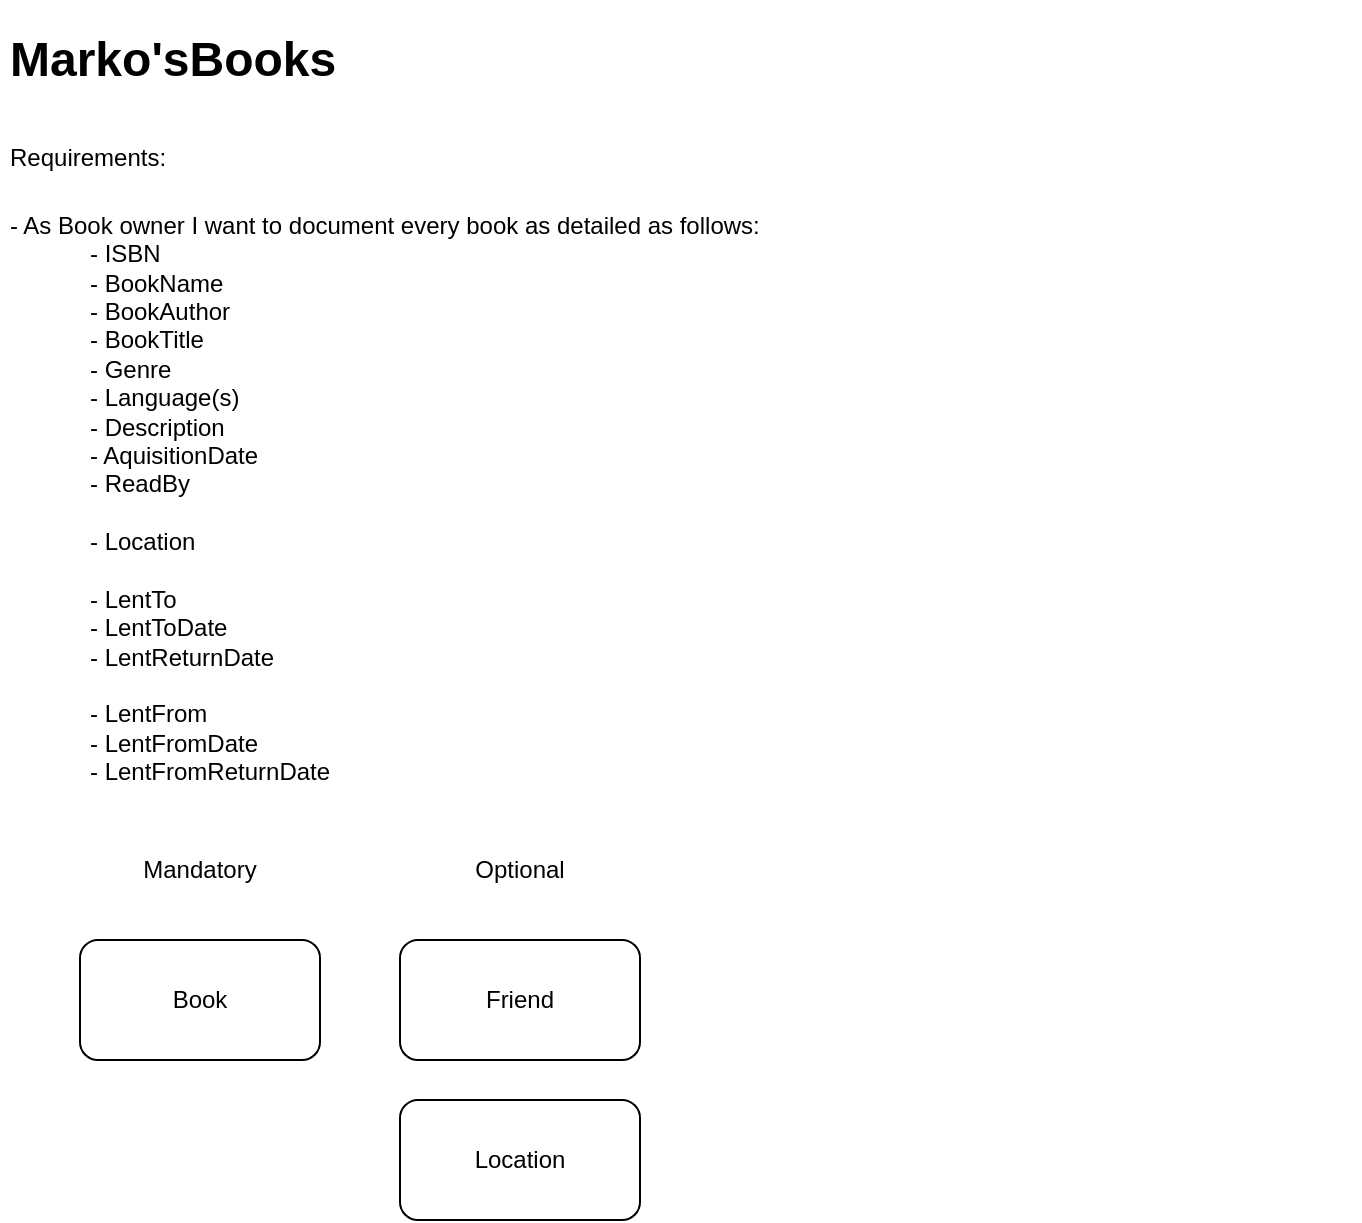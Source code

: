 <mxfile>
    <diagram id="ty-j11SNUyzXiX_ZrGOT" name="Seite-1">
        <mxGraphModel dx="990" dy="613" grid="1" gridSize="10" guides="1" tooltips="1" connect="1" arrows="1" fold="1" page="1" pageScale="1" pageWidth="827" pageHeight="1169" math="0" shadow="0">
            <root>
                <mxCell id="0"/>
                <mxCell id="1" parent="0"/>
                <mxCell id="2" value="&lt;h1&gt;&lt;span&gt;Marko'sBooks&lt;/span&gt;&lt;/h1&gt;&lt;h1&gt;&lt;span style=&quot;font-size: 12px ; font-weight: normal&quot;&gt;Requirements:&lt;/span&gt;&lt;br&gt;&lt;/h1&gt;&lt;div&gt;&lt;span style=&quot;font-size: 12px ; font-weight: normal&quot;&gt;- As Book owner I want to document every book as detailed as follows:&lt;/span&gt;&lt;/div&gt;&lt;blockquote style=&quot;margin: 0 0 0 40px ; border: none ; padding: 0px&quot;&gt;&lt;div&gt;&lt;span style=&quot;font-size: 12px ; font-weight: normal&quot;&gt;- ISBN&lt;/span&gt;&lt;/div&gt;&lt;div&gt;&lt;span style=&quot;font-size: 12px ; font-weight: normal&quot;&gt;- BookName&lt;/span&gt;&lt;/div&gt;&lt;div&gt;&lt;span style=&quot;font-size: 12px ; font-weight: normal&quot;&gt;- BookAuthor&lt;/span&gt;&lt;/div&gt;&lt;div&gt;&lt;span style=&quot;font-size: 12px ; font-weight: normal&quot;&gt;- BookTitle&lt;/span&gt;&lt;/div&gt;&lt;div&gt;&lt;span style=&quot;font-size: 12px ; font-weight: normal&quot;&gt;- Genre&lt;/span&gt;&lt;/div&gt;&lt;div&gt;&lt;span style=&quot;font-size: 12px ; font-weight: normal&quot;&gt;- Language(s)&lt;/span&gt;&lt;/div&gt;&lt;div&gt;&lt;span style=&quot;font-size: 12px ; font-weight: normal&quot;&gt;- Description&lt;/span&gt;&lt;/div&gt;&lt;div&gt;&lt;span style=&quot;font-size: 12px ; font-weight: normal&quot;&gt;- AquisitionDate&lt;/span&gt;&lt;/div&gt;&lt;div&gt;&lt;span&gt;- ReadBy&lt;/span&gt;&lt;/div&gt;&lt;div&gt;&lt;span&gt;&lt;br&gt;&lt;/span&gt;&lt;/div&gt;&lt;div&gt;- Location&lt;/div&gt;&lt;div&gt;&lt;br&gt;&lt;/div&gt;&lt;div&gt;&lt;span style=&quot;font-size: 12px ; font-weight: normal&quot;&gt;- LentTo&lt;/span&gt;&lt;/div&gt;&lt;div&gt;&lt;span style=&quot;font-size: 12px ; font-weight: normal&quot;&gt;- LentToDate&lt;/span&gt;&lt;/div&gt;&lt;div&gt;&lt;span style=&quot;font-size: 12px ; font-weight: normal&quot;&gt;- LentReturnDate&lt;/span&gt;&lt;/div&gt;&lt;div&gt;&lt;span style=&quot;font-size: 12px ; font-weight: normal&quot;&gt;&lt;br&gt;&lt;/span&gt;&lt;/div&gt;&lt;div&gt;&lt;span style=&quot;font-size: 12px ; font-weight: normal&quot;&gt;- LentFrom&lt;/span&gt;&lt;/div&gt;&lt;div&gt;&lt;span style=&quot;font-size: 12px ; font-weight: normal&quot;&gt;- LentFromDate&lt;/span&gt;&lt;/div&gt;&lt;div&gt;&lt;span style=&quot;font-size: 12px ; font-weight: normal&quot;&gt;- LentFromReturnDate&lt;span style=&quot;white-space: pre&quot;&gt;&#9;&lt;/span&gt;&lt;/span&gt;&lt;/div&gt;&lt;/blockquote&gt;" style="text;html=1;strokeColor=none;fillColor=none;spacing=5;spacingTop=-20;whiteSpace=wrap;overflow=hidden;rounded=0;" vertex="1" parent="1">
                    <mxGeometry x="80" y="80" width="680" height="390" as="geometry"/>
                </mxCell>
                <mxCell id="4" value="Book" style="rounded=1;whiteSpace=wrap;html=1;" vertex="1" parent="1">
                    <mxGeometry x="120" y="540" width="120" height="60" as="geometry"/>
                </mxCell>
                <mxCell id="5" value="Location" style="rounded=1;whiteSpace=wrap;html=1;" vertex="1" parent="1">
                    <mxGeometry x="280" y="620" width="120" height="60" as="geometry"/>
                </mxCell>
                <mxCell id="6" value="Friend" style="rounded=1;whiteSpace=wrap;html=1;" vertex="1" parent="1">
                    <mxGeometry x="280" y="540" width="120" height="60" as="geometry"/>
                </mxCell>
                <mxCell id="8" value="Mandatory" style="text;html=1;strokeColor=none;fillColor=none;align=center;verticalAlign=middle;whiteSpace=wrap;rounded=0;" vertex="1" parent="1">
                    <mxGeometry x="150" y="490" width="60" height="30" as="geometry"/>
                </mxCell>
                <mxCell id="9" value="Optional" style="text;html=1;strokeColor=none;fillColor=none;align=center;verticalAlign=middle;whiteSpace=wrap;rounded=0;" vertex="1" parent="1">
                    <mxGeometry x="310" y="490" width="60" height="30" as="geometry"/>
                </mxCell>
            </root>
        </mxGraphModel>
    </diagram>
    <diagram id="oNvDsNfrbtNVluwsDLh0" name="Seite-2">
        <mxGraphModel dx="990" dy="613" grid="1" gridSize="10" guides="1" tooltips="1" connect="1" arrows="1" fold="1" page="1" pageScale="1" pageWidth="827" pageHeight="1169" math="0" shadow="0">
            <root>
                <mxCell id="iHFkmIcoVa74H1bjZnRg-0"/>
                <mxCell id="iHFkmIcoVa74H1bjZnRg-1" parent="iHFkmIcoVa74H1bjZnRg-0"/>
                <mxCell id="1FX5QB80y64IhLEsS3gf-0" style="edgeStyle=none;html=1;entryX=1;entryY=0.5;entryDx=0;entryDy=0;" edge="1" parent="iHFkmIcoVa74H1bjZnRg-1" source="9v7TePNITTxTFpgdxDVr-0" target="blN-bUHN55MVng5lJSkp-1">
                    <mxGeometry relative="1" as="geometry"/>
                </mxCell>
                <mxCell id="1FX5QB80y64IhLEsS3gf-1" style="edgeStyle=none;html=1;entryX=1;entryY=1;entryDx=0;entryDy=0;" edge="1" parent="iHFkmIcoVa74H1bjZnRg-1" source="9v7TePNITTxTFpgdxDVr-0" target="blN-bUHN55MVng5lJSkp-2">
                    <mxGeometry relative="1" as="geometry"/>
                </mxCell>
                <mxCell id="1FX5QB80y64IhLEsS3gf-2" style="edgeStyle=none;html=1;entryX=0.5;entryY=1;entryDx=0;entryDy=0;" edge="1" parent="iHFkmIcoVa74H1bjZnRg-1" source="9v7TePNITTxTFpgdxDVr-0" target="blN-bUHN55MVng5lJSkp-3">
                    <mxGeometry relative="1" as="geometry"/>
                </mxCell>
                <mxCell id="1FX5QB80y64IhLEsS3gf-3" style="edgeStyle=none;html=1;exitX=0.623;exitY=0.003;exitDx=0;exitDy=0;entryX=0;entryY=1;entryDx=0;entryDy=0;exitPerimeter=0;" edge="1" parent="iHFkmIcoVa74H1bjZnRg-1" source="9v7TePNITTxTFpgdxDVr-0" target="blN-bUHN55MVng5lJSkp-4">
                    <mxGeometry relative="1" as="geometry"/>
                </mxCell>
                <mxCell id="1FX5QB80y64IhLEsS3gf-4" style="edgeStyle=none;html=1;entryX=0;entryY=1;entryDx=0;entryDy=0;" edge="1" parent="iHFkmIcoVa74H1bjZnRg-1" source="9v7TePNITTxTFpgdxDVr-0" target="blN-bUHN55MVng5lJSkp-5">
                    <mxGeometry relative="1" as="geometry"/>
                </mxCell>
                <mxCell id="1FX5QB80y64IhLEsS3gf-5" style="edgeStyle=none;html=1;entryX=1;entryY=1;entryDx=0;entryDy=0;" edge="1" parent="iHFkmIcoVa74H1bjZnRg-1" source="9v7TePNITTxTFpgdxDVr-0" target="blN-bUHN55MVng5lJSkp-6">
                    <mxGeometry relative="1" as="geometry"/>
                </mxCell>
                <mxCell id="1FX5QB80y64IhLEsS3gf-6" style="edgeStyle=none;html=1;entryX=1;entryY=0.5;entryDx=0;entryDy=0;" edge="1" parent="iHFkmIcoVa74H1bjZnRg-1" source="9v7TePNITTxTFpgdxDVr-0" target="blN-bUHN55MVng5lJSkp-9">
                    <mxGeometry relative="1" as="geometry"/>
                </mxCell>
                <mxCell id="1FX5QB80y64IhLEsS3gf-7" style="edgeStyle=none;html=1;entryX=1;entryY=0;entryDx=0;entryDy=0;" edge="1" parent="iHFkmIcoVa74H1bjZnRg-1" source="9v7TePNITTxTFpgdxDVr-0" target="blN-bUHN55MVng5lJSkp-10">
                    <mxGeometry relative="1" as="geometry"/>
                </mxCell>
                <mxCell id="1FX5QB80y64IhLEsS3gf-8" style="edgeStyle=none;html=1;entryX=1;entryY=0;entryDx=0;entryDy=0;" edge="1" parent="iHFkmIcoVa74H1bjZnRg-1" source="9v7TePNITTxTFpgdxDVr-0" target="blN-bUHN55MVng5lJSkp-11">
                    <mxGeometry relative="1" as="geometry"/>
                </mxCell>
                <mxCell id="1FX5QB80y64IhLEsS3gf-9" style="edgeStyle=none;html=1;entryX=1;entryY=0;entryDx=0;entryDy=0;" edge="1" parent="iHFkmIcoVa74H1bjZnRg-1" source="9v7TePNITTxTFpgdxDVr-0" target="blN-bUHN55MVng5lJSkp-12">
                    <mxGeometry relative="1" as="geometry"/>
                </mxCell>
                <mxCell id="1FX5QB80y64IhLEsS3gf-10" style="edgeStyle=none;html=1;entryX=0;entryY=0;entryDx=0;entryDy=0;" edge="1" parent="iHFkmIcoVa74H1bjZnRg-1" source="9v7TePNITTxTFpgdxDVr-0" target="blN-bUHN55MVng5lJSkp-13">
                    <mxGeometry relative="1" as="geometry"/>
                </mxCell>
                <mxCell id="1FX5QB80y64IhLEsS3gf-11" style="edgeStyle=none;html=1;entryX=0;entryY=0;entryDx=0;entryDy=0;" edge="1" parent="iHFkmIcoVa74H1bjZnRg-1" source="9v7TePNITTxTFpgdxDVr-0" target="blN-bUHN55MVng5lJSkp-15">
                    <mxGeometry relative="1" as="geometry"/>
                </mxCell>
                <mxCell id="1FX5QB80y64IhLEsS3gf-12" style="edgeStyle=none;html=1;entryX=0;entryY=0;entryDx=0;entryDy=0;" edge="1" parent="iHFkmIcoVa74H1bjZnRg-1" source="9v7TePNITTxTFpgdxDVr-0" target="blN-bUHN55MVng5lJSkp-14">
                    <mxGeometry relative="1" as="geometry"/>
                </mxCell>
                <mxCell id="1FX5QB80y64IhLEsS3gf-13" style="edgeStyle=none;html=1;entryX=0.5;entryY=1;entryDx=0;entryDy=0;" edge="1" parent="iHFkmIcoVa74H1bjZnRg-1" source="9v7TePNITTxTFpgdxDVr-0" target="blN-bUHN55MVng5lJSkp-7">
                    <mxGeometry relative="1" as="geometry"/>
                </mxCell>
                <mxCell id="1FX5QB80y64IhLEsS3gf-14" style="edgeStyle=none;html=1;entryX=0;entryY=1;entryDx=0;entryDy=0;" edge="1" parent="iHFkmIcoVa74H1bjZnRg-1" source="9v7TePNITTxTFpgdxDVr-0" target="blN-bUHN55MVng5lJSkp-8">
                    <mxGeometry relative="1" as="geometry"/>
                </mxCell>
                <mxCell id="9v7TePNITTxTFpgdxDVr-0" value="Book" style="rounded=1;whiteSpace=wrap;html=1;fillColor=#76608a;fontColor=#ffffff;strokeColor=#432D57;" vertex="1" parent="iHFkmIcoVa74H1bjZnRg-1">
                    <mxGeometry x="360" y="290" width="120" height="60" as="geometry"/>
                </mxCell>
                <mxCell id="blN-bUHN55MVng5lJSkp-1" value="ISBN" style="ellipse;whiteSpace=wrap;html=1;fillColor=#60a917;fontColor=#ffffff;strokeColor=#2D7600;" vertex="1" parent="iHFkmIcoVa74H1bjZnRg-1">
                    <mxGeometry x="40" y="40" width="120" height="80" as="geometry"/>
                </mxCell>
                <mxCell id="blN-bUHN55MVng5lJSkp-2" value="BookTitle" style="ellipse;whiteSpace=wrap;html=1;fillColor=#60a917;fontColor=#ffffff;strokeColor=#2D7600;" vertex="1" parent="iHFkmIcoVa74H1bjZnRg-1">
                    <mxGeometry x="200" y="40" width="120" height="80" as="geometry"/>
                </mxCell>
                <mxCell id="blN-bUHN55MVng5lJSkp-3" value="BookAuthor" style="ellipse;whiteSpace=wrap;html=1;fillColor=#60a917;fontColor=#ffffff;strokeColor=#2D7600;" vertex="1" parent="iHFkmIcoVa74H1bjZnRg-1">
                    <mxGeometry x="360" y="40" width="120" height="80" as="geometry"/>
                </mxCell>
                <mxCell id="blN-bUHN55MVng5lJSkp-4" value="Genre" style="ellipse;whiteSpace=wrap;html=1;fillColor=#60a917;fontColor=#ffffff;strokeColor=#2D7600;" vertex="1" parent="iHFkmIcoVa74H1bjZnRg-1">
                    <mxGeometry x="520" y="40" width="120" height="80" as="geometry"/>
                </mxCell>
                <mxCell id="blN-bUHN55MVng5lJSkp-5" value="Language(s)" style="ellipse;whiteSpace=wrap;html=1;fillColor=#60a917;fontColor=#ffffff;strokeColor=#2D7600;" vertex="1" parent="iHFkmIcoVa74H1bjZnRg-1">
                    <mxGeometry x="680" y="40" width="120" height="80" as="geometry"/>
                </mxCell>
                <mxCell id="blN-bUHN55MVng5lJSkp-6" value="Description" style="ellipse;whiteSpace=wrap;html=1;fillColor=#60a917;fontColor=#ffffff;strokeColor=#2D7600;" vertex="1" parent="iHFkmIcoVa74H1bjZnRg-1">
                    <mxGeometry x="120" y="160" width="120" height="80" as="geometry"/>
                </mxCell>
                <mxCell id="blN-bUHN55MVng5lJSkp-7" value="AquisitionDate" style="ellipse;whiteSpace=wrap;html=1;fillColor=#1ba1e2;fontColor=#ffffff;strokeColor=#006EAF;" vertex="1" parent="iHFkmIcoVa74H1bjZnRg-1">
                    <mxGeometry x="440" y="160" width="120" height="80" as="geometry"/>
                </mxCell>
                <mxCell id="blN-bUHN55MVng5lJSkp-8" value="ReadBy" style="ellipse;whiteSpace=wrap;html=1;fillColor=#1ba1e2;fontColor=#ffffff;strokeColor=#006EAF;" vertex="1" parent="iHFkmIcoVa74H1bjZnRg-1">
                    <mxGeometry x="600" y="160" width="120" height="80" as="geometry"/>
                </mxCell>
                <mxCell id="blN-bUHN55MVng5lJSkp-9" value="Location" style="ellipse;whiteSpace=wrap;html=1;fillColor=#a0522d;fontColor=#ffffff;strokeColor=#6D1F00;" vertex="1" parent="iHFkmIcoVa74H1bjZnRg-1">
                    <mxGeometry x="40" y="280" width="120" height="80" as="geometry"/>
                </mxCell>
                <mxCell id="blN-bUHN55MVng5lJSkp-10" value="LendTo" style="ellipse;whiteSpace=wrap;html=1;fillColor=#e51400;fontColor=#ffffff;strokeColor=#B20000;" vertex="1" parent="iHFkmIcoVa74H1bjZnRg-1">
                    <mxGeometry x="120" y="400" width="120" height="80" as="geometry"/>
                </mxCell>
                <mxCell id="blN-bUHN55MVng5lJSkp-11" value="LendToDate" style="ellipse;whiteSpace=wrap;html=1;fillColor=#e51400;fontColor=#ffffff;strokeColor=#B20000;" vertex="1" parent="iHFkmIcoVa74H1bjZnRg-1">
                    <mxGeometry x="40" y="520" width="120" height="80" as="geometry"/>
                </mxCell>
                <mxCell id="blN-bUHN55MVng5lJSkp-12" value="LendReturnDate" style="ellipse;whiteSpace=wrap;html=1;fillColor=#e51400;fontColor=#ffffff;strokeColor=#B20000;" vertex="1" parent="iHFkmIcoVa74H1bjZnRg-1">
                    <mxGeometry x="200" y="520" width="120" height="80" as="geometry"/>
                </mxCell>
                <mxCell id="blN-bUHN55MVng5lJSkp-13" value="BorrowFrom" style="ellipse;whiteSpace=wrap;html=1;fillColor=#e3c800;fontColor=#000000;strokeColor=#B09500;" vertex="1" parent="iHFkmIcoVa74H1bjZnRg-1">
                    <mxGeometry x="600" y="400" width="120" height="80" as="geometry"/>
                </mxCell>
                <mxCell id="blN-bUHN55MVng5lJSkp-14" value="BorrowDate" style="ellipse;whiteSpace=wrap;html=1;fillColor=#e3c800;fontColor=#000000;strokeColor=#B09500;" vertex="1" parent="iHFkmIcoVa74H1bjZnRg-1">
                    <mxGeometry x="520" y="520" width="120" height="80" as="geometry"/>
                </mxCell>
                <mxCell id="blN-bUHN55MVng5lJSkp-15" value="BorrowReturnDate" style="ellipse;whiteSpace=wrap;html=1;fillColor=#e3c800;fontColor=#000000;strokeColor=#B09500;" vertex="1" parent="iHFkmIcoVa74H1bjZnRg-1">
                    <mxGeometry x="680" y="520" width="120" height="80" as="geometry"/>
                </mxCell>
            </root>
        </mxGraphModel>
    </diagram>
    <diagram id="5fDarjW8UeCLdKeFql9b" name="Seite-3">
        <mxGraphModel dx="990" dy="613" grid="1" gridSize="10" guides="1" tooltips="1" connect="1" arrows="1" fold="1" page="1" pageScale="1" pageWidth="827" pageHeight="1169" math="0" shadow="0">
            <root>
                <mxCell id="9Dz3EY5yVMBfrooaRyyc-0"/>
                <mxCell id="9Dz3EY5yVMBfrooaRyyc-1" parent="9Dz3EY5yVMBfrooaRyyc-0"/>
                <mxCell id="dsCT5hHwHGkAvTOGqPix-0" style="edgeStyle=none;html=1;entryX=1;entryY=0.5;entryDx=0;entryDy=0;endArrow=none;endFill=0;" edge="1" parent="9Dz3EY5yVMBfrooaRyyc-1" source="dsCT5hHwHGkAvTOGqPix-15" target="dsCT5hHwHGkAvTOGqPix-16">
                    <mxGeometry relative="1" as="geometry"/>
                </mxCell>
                <mxCell id="dsCT5hHwHGkAvTOGqPix-1" style="edgeStyle=none;html=1;entryX=1;entryY=1;entryDx=0;entryDy=0;endArrow=none;endFill=0;" edge="1" parent="9Dz3EY5yVMBfrooaRyyc-1" source="dsCT5hHwHGkAvTOGqPix-15" target="dsCT5hHwHGkAvTOGqPix-17">
                    <mxGeometry relative="1" as="geometry"/>
                </mxCell>
                <mxCell id="dsCT5hHwHGkAvTOGqPix-2" style="edgeStyle=none;html=1;entryX=0.5;entryY=1;entryDx=0;entryDy=0;endArrow=none;endFill=0;" edge="1" parent="9Dz3EY5yVMBfrooaRyyc-1" source="dsCT5hHwHGkAvTOGqPix-15" target="dsCT5hHwHGkAvTOGqPix-18">
                    <mxGeometry relative="1" as="geometry"/>
                </mxCell>
                <mxCell id="dsCT5hHwHGkAvTOGqPix-3" style="edgeStyle=none;html=1;exitX=0.623;exitY=0.003;exitDx=0;exitDy=0;entryX=0;entryY=1;entryDx=0;entryDy=0;exitPerimeter=0;endArrow=none;endFill=0;" edge="1" parent="9Dz3EY5yVMBfrooaRyyc-1" source="dsCT5hHwHGkAvTOGqPix-15" target="dsCT5hHwHGkAvTOGqPix-19">
                    <mxGeometry relative="1" as="geometry"/>
                </mxCell>
                <mxCell id="dsCT5hHwHGkAvTOGqPix-4" style="edgeStyle=none;html=1;entryX=0;entryY=1;entryDx=0;entryDy=0;endArrow=none;endFill=0;" edge="1" parent="9Dz3EY5yVMBfrooaRyyc-1" source="dsCT5hHwHGkAvTOGqPix-15" target="dsCT5hHwHGkAvTOGqPix-20">
                    <mxGeometry relative="1" as="geometry"/>
                </mxCell>
                <mxCell id="dsCT5hHwHGkAvTOGqPix-5" style="edgeStyle=none;html=1;entryX=1;entryY=1;entryDx=0;entryDy=0;endArrow=none;endFill=0;" edge="1" parent="9Dz3EY5yVMBfrooaRyyc-1" source="dsCT5hHwHGkAvTOGqPix-15" target="dsCT5hHwHGkAvTOGqPix-21">
                    <mxGeometry relative="1" as="geometry"/>
                </mxCell>
                <mxCell id="dsCT5hHwHGkAvTOGqPix-6" style="edgeStyle=none;html=1;entryX=1;entryY=0.5;entryDx=0;entryDy=0;startArrow=none;endArrow=ERone;endFill=0;" edge="1" parent="9Dz3EY5yVMBfrooaRyyc-1" source="dsCT5hHwHGkAvTOGqPix-31" target="dsCT5hHwHGkAvTOGqPix-34">
                    <mxGeometry relative="1" as="geometry"/>
                </mxCell>
                <mxCell id="dsCT5hHwHGkAvTOGqPix-7" style="edgeStyle=none;html=1;entryX=1;entryY=0;entryDx=0;entryDy=0;startArrow=ERzeroToMany;startFill=0;endArrow=none;endFill=0;exitX=0;exitY=1;exitDx=0;exitDy=0;" edge="1" parent="9Dz3EY5yVMBfrooaRyyc-1" source="dsCT5hHwHGkAvTOGqPix-15" target="dsCT5hHwHGkAvTOGqPix-36">
                    <mxGeometry relative="1" as="geometry">
                        <mxPoint x="222.426" y="411.716" as="targetPoint"/>
                    </mxGeometry>
                </mxCell>
                <mxCell id="dsCT5hHwHGkAvTOGqPix-8" style="edgeStyle=none;html=1;entryX=0.5;entryY=0;entryDx=0;entryDy=0;exitX=0;exitY=1;exitDx=0;exitDy=0;endArrow=none;endFill=0;" edge="1" parent="9Dz3EY5yVMBfrooaRyyc-1" source="dsCT5hHwHGkAvTOGqPix-36" target="dsCT5hHwHGkAvTOGqPix-26">
                    <mxGeometry relative="1" as="geometry"/>
                </mxCell>
                <mxCell id="dsCT5hHwHGkAvTOGqPix-9" style="edgeStyle=none;html=1;entryX=0.5;entryY=0;entryDx=0;entryDy=0;exitX=0;exitY=1;exitDx=0;exitDy=0;endArrow=none;endFill=0;" edge="1" parent="9Dz3EY5yVMBfrooaRyyc-1" source="dsCT5hHwHGkAvTOGqPix-36" target="dsCT5hHwHGkAvTOGqPix-27">
                    <mxGeometry relative="1" as="geometry"/>
                </mxCell>
                <mxCell id="dsCT5hHwHGkAvTOGqPix-10" style="edgeStyle=none;html=1;entryX=0;entryY=0;entryDx=0;entryDy=0;startArrow=ERzeroToMany;startFill=0;endArrow=none;endFill=0;exitX=1;exitY=1;exitDx=0;exitDy=0;" edge="1" parent="9Dz3EY5yVMBfrooaRyyc-1" source="dsCT5hHwHGkAvTOGqPix-15" target="dsCT5hHwHGkAvTOGqPix-37">
                    <mxGeometry relative="1" as="geometry">
                        <mxPoint x="617.574" y="411.716" as="targetPoint"/>
                    </mxGeometry>
                </mxCell>
                <mxCell id="dsCT5hHwHGkAvTOGqPix-11" style="edgeStyle=none;html=1;entryX=0.5;entryY=0;entryDx=0;entryDy=0;exitX=1;exitY=1;exitDx=0;exitDy=0;endArrow=none;endFill=0;" edge="1" parent="9Dz3EY5yVMBfrooaRyyc-1" source="dsCT5hHwHGkAvTOGqPix-37" target="dsCT5hHwHGkAvTOGqPix-30">
                    <mxGeometry relative="1" as="geometry"/>
                </mxCell>
                <mxCell id="dsCT5hHwHGkAvTOGqPix-12" style="edgeStyle=none;html=1;entryX=0.5;entryY=0;entryDx=0;entryDy=0;exitX=1;exitY=1;exitDx=0;exitDy=0;endArrow=none;endFill=0;" edge="1" parent="9Dz3EY5yVMBfrooaRyyc-1" source="dsCT5hHwHGkAvTOGqPix-37" target="dsCT5hHwHGkAvTOGqPix-29">
                    <mxGeometry relative="1" as="geometry"/>
                </mxCell>
                <mxCell id="dsCT5hHwHGkAvTOGqPix-13" style="edgeStyle=none;html=1;entryX=0.5;entryY=1;entryDx=0;entryDy=0;endArrow=none;endFill=0;" edge="1" parent="9Dz3EY5yVMBfrooaRyyc-1" source="dsCT5hHwHGkAvTOGqPix-15" target="dsCT5hHwHGkAvTOGqPix-22">
                    <mxGeometry relative="1" as="geometry"/>
                </mxCell>
                <mxCell id="dsCT5hHwHGkAvTOGqPix-14" style="edgeStyle=none;html=1;entryX=0;entryY=1;entryDx=0;entryDy=0;endArrow=none;endFill=0;" edge="1" parent="9Dz3EY5yVMBfrooaRyyc-1" source="dsCT5hHwHGkAvTOGqPix-15" target="dsCT5hHwHGkAvTOGqPix-23">
                    <mxGeometry relative="1" as="geometry"/>
                </mxCell>
                <mxCell id="_ejCgc8t8b56tsJY6iha-1" style="edgeStyle=none;html=1;exitX=1;exitY=0.5;exitDx=0;exitDy=0;entryX=0;entryY=0.5;entryDx=0;entryDy=0;startArrow=ERone;startFill=0;endArrow=ERzeroToMany;endFill=0;" edge="1" parent="9Dz3EY5yVMBfrooaRyyc-1" source="dsCT5hHwHGkAvTOGqPix-15" target="_ejCgc8t8b56tsJY6iha-0">
                    <mxGeometry relative="1" as="geometry"/>
                </mxCell>
                <mxCell id="dsCT5hHwHGkAvTOGqPix-15" value="Book" style="rounded=1;whiteSpace=wrap;html=1;fillColor=#76608a;fontColor=#ffffff;strokeColor=#432D57;" vertex="1" parent="9Dz3EY5yVMBfrooaRyyc-1">
                    <mxGeometry x="360" y="290" width="120" height="60" as="geometry"/>
                </mxCell>
                <mxCell id="dsCT5hHwHGkAvTOGqPix-16" value="ISBN" style="ellipse;whiteSpace=wrap;html=1;fillColor=#60a917;fontColor=#ffffff;strokeColor=#2D7600;" vertex="1" parent="9Dz3EY5yVMBfrooaRyyc-1">
                    <mxGeometry x="40" y="40" width="120" height="80" as="geometry"/>
                </mxCell>
                <mxCell id="dsCT5hHwHGkAvTOGqPix-17" value="BookTitle" style="ellipse;whiteSpace=wrap;html=1;fillColor=#60a917;fontColor=#ffffff;strokeColor=#2D7600;" vertex="1" parent="9Dz3EY5yVMBfrooaRyyc-1">
                    <mxGeometry x="200" y="40" width="120" height="80" as="geometry"/>
                </mxCell>
                <mxCell id="dsCT5hHwHGkAvTOGqPix-18" value="BookAuthor" style="ellipse;whiteSpace=wrap;html=1;fillColor=#60a917;fontColor=#ffffff;strokeColor=#2D7600;" vertex="1" parent="9Dz3EY5yVMBfrooaRyyc-1">
                    <mxGeometry x="360" y="40" width="120" height="80" as="geometry"/>
                </mxCell>
                <mxCell id="dsCT5hHwHGkAvTOGqPix-19" value="Genre" style="ellipse;whiteSpace=wrap;html=1;fillColor=#60a917;fontColor=#ffffff;strokeColor=#2D7600;" vertex="1" parent="9Dz3EY5yVMBfrooaRyyc-1">
                    <mxGeometry x="520" y="40" width="120" height="80" as="geometry"/>
                </mxCell>
                <mxCell id="dsCT5hHwHGkAvTOGqPix-20" value="Language(s)" style="ellipse;whiteSpace=wrap;html=1;fillColor=#60a917;fontColor=#ffffff;strokeColor=#2D7600;" vertex="1" parent="9Dz3EY5yVMBfrooaRyyc-1">
                    <mxGeometry x="680" y="40" width="120" height="80" as="geometry"/>
                </mxCell>
                <mxCell id="dsCT5hHwHGkAvTOGqPix-21" value="Description" style="ellipse;whiteSpace=wrap;html=1;fillColor=#60a917;fontColor=#ffffff;strokeColor=#2D7600;" vertex="1" parent="9Dz3EY5yVMBfrooaRyyc-1">
                    <mxGeometry x="120" y="160" width="120" height="80" as="geometry"/>
                </mxCell>
                <mxCell id="dsCT5hHwHGkAvTOGqPix-22" value="AquisitionDate" style="ellipse;whiteSpace=wrap;html=1;fillColor=#1ba1e2;fontColor=#ffffff;strokeColor=#006EAF;" vertex="1" parent="9Dz3EY5yVMBfrooaRyyc-1">
                    <mxGeometry x="440" y="160" width="120" height="80" as="geometry"/>
                </mxCell>
                <mxCell id="dsCT5hHwHGkAvTOGqPix-23" value="ReadBy" style="ellipse;whiteSpace=wrap;html=1;fillColor=#1ba1e2;fontColor=#ffffff;strokeColor=#006EAF;" vertex="1" parent="9Dz3EY5yVMBfrooaRyyc-1">
                    <mxGeometry x="600" y="160" width="120" height="80" as="geometry"/>
                </mxCell>
                <mxCell id="dsCT5hHwHGkAvTOGqPix-26" value="LendToDate" style="ellipse;whiteSpace=wrap;html=1;fillColor=#e51400;fontColor=#ffffff;strokeColor=#B20000;" vertex="1" parent="9Dz3EY5yVMBfrooaRyyc-1">
                    <mxGeometry x="40" y="520" width="120" height="80" as="geometry"/>
                </mxCell>
                <mxCell id="dsCT5hHwHGkAvTOGqPix-27" value="LendReturnDate" style="ellipse;whiteSpace=wrap;html=1;fillColor=#e51400;fontColor=#ffffff;strokeColor=#B20000;" vertex="1" parent="9Dz3EY5yVMBfrooaRyyc-1">
                    <mxGeometry x="200" y="520" width="120" height="80" as="geometry"/>
                </mxCell>
                <mxCell id="dsCT5hHwHGkAvTOGqPix-29" value="BorrowDate" style="ellipse;whiteSpace=wrap;html=1;fillColor=#e3c800;fontColor=#000000;strokeColor=#B09500;" vertex="1" parent="9Dz3EY5yVMBfrooaRyyc-1">
                    <mxGeometry x="520" y="520" width="120" height="80" as="geometry"/>
                </mxCell>
                <mxCell id="dsCT5hHwHGkAvTOGqPix-30" value="BorrowReturnDate" style="ellipse;whiteSpace=wrap;html=1;fillColor=#e3c800;fontColor=#000000;strokeColor=#B09500;" vertex="1" parent="9Dz3EY5yVMBfrooaRyyc-1">
                    <mxGeometry x="680" y="520" width="120" height="80" as="geometry"/>
                </mxCell>
                <mxCell id="dsCT5hHwHGkAvTOGqPix-31" value="StoredAt" style="rhombus;whiteSpace=wrap;html=1;" vertex="1" parent="9Dz3EY5yVMBfrooaRyyc-1">
                    <mxGeometry x="200" y="280" width="120" height="80" as="geometry"/>
                </mxCell>
                <mxCell id="dsCT5hHwHGkAvTOGqPix-32" value="" style="edgeStyle=none;html=1;entryX=1;entryY=0.5;entryDx=0;entryDy=0;endArrow=none;startArrow=ERzeroToMany;startFill=0;" edge="1" parent="9Dz3EY5yVMBfrooaRyyc-1" source="dsCT5hHwHGkAvTOGqPix-15" target="dsCT5hHwHGkAvTOGqPix-31">
                    <mxGeometry relative="1" as="geometry">
                        <mxPoint x="360" y="320" as="sourcePoint"/>
                        <mxPoint x="160" y="320" as="targetPoint"/>
                    </mxGeometry>
                </mxCell>
                <mxCell id="dsCT5hHwHGkAvTOGqPix-34" value="Location" style="rounded=1;whiteSpace=wrap;html=1;fillColor=#a0522d;fontColor=#ffffff;strokeColor=#6D1F00;" vertex="1" parent="9Dz3EY5yVMBfrooaRyyc-1">
                    <mxGeometry x="40" y="290" width="120" height="60" as="geometry"/>
                </mxCell>
                <mxCell id="dsCT5hHwHGkAvTOGqPix-39" style="edgeStyle=none;html=1;exitX=1;exitY=1;exitDx=0;exitDy=0;entryX=0;entryY=0;entryDx=0;entryDy=0;endArrow=ERone;endFill=0;" edge="1" parent="9Dz3EY5yVMBfrooaRyyc-1" source="dsCT5hHwHGkAvTOGqPix-36" target="dsCT5hHwHGkAvTOGqPix-38">
                    <mxGeometry relative="1" as="geometry"/>
                </mxCell>
                <mxCell id="dsCT5hHwHGkAvTOGqPix-36" value="LendTo" style="rhombus;whiteSpace=wrap;html=1;" vertex="1" parent="9Dz3EY5yVMBfrooaRyyc-1">
                    <mxGeometry x="200" y="400" width="120" height="80" as="geometry"/>
                </mxCell>
                <mxCell id="dsCT5hHwHGkAvTOGqPix-40" style="edgeStyle=none;html=1;entryX=1;entryY=0;entryDx=0;entryDy=0;exitX=0;exitY=1;exitDx=0;exitDy=0;endArrow=ERone;endFill=0;" edge="1" parent="9Dz3EY5yVMBfrooaRyyc-1" source="dsCT5hHwHGkAvTOGqPix-37" target="dsCT5hHwHGkAvTOGqPix-38">
                    <mxGeometry relative="1" as="geometry"/>
                </mxCell>
                <mxCell id="dsCT5hHwHGkAvTOGqPix-37" value="BorrowFrom" style="rhombus;whiteSpace=wrap;html=1;" vertex="1" parent="9Dz3EY5yVMBfrooaRyyc-1">
                    <mxGeometry x="520" y="400" width="120" height="80" as="geometry"/>
                </mxCell>
                <mxCell id="_ejCgc8t8b56tsJY6iha-4" style="edgeStyle=none;html=1;entryX=0.5;entryY=0;entryDx=0;entryDy=0;startArrow=ERone;startFill=0;endArrow=ERone;endFill=0;" edge="1" parent="9Dz3EY5yVMBfrooaRyyc-1" source="dsCT5hHwHGkAvTOGqPix-38" target="_ejCgc8t8b56tsJY6iha-2">
                    <mxGeometry relative="1" as="geometry"/>
                </mxCell>
                <mxCell id="_ejCgc8t8b56tsJY6iha-5" style="edgeStyle=none;html=1;exitX=0.75;exitY=1;exitDx=0;exitDy=0;entryX=0.5;entryY=0;entryDx=0;entryDy=0;startArrow=ERone;startFill=0;endArrow=ERzeroToMany;endFill=0;" edge="1" parent="9Dz3EY5yVMBfrooaRyyc-1" source="dsCT5hHwHGkAvTOGqPix-38" target="_ejCgc8t8b56tsJY6iha-3">
                    <mxGeometry relative="1" as="geometry"/>
                </mxCell>
                <mxCell id="dsCT5hHwHGkAvTOGqPix-38" value="Friend" style="rounded=1;whiteSpace=wrap;html=1;fillColor=#fa6800;fontColor=#000000;strokeColor=#C73500;" vertex="1" parent="9Dz3EY5yVMBfrooaRyyc-1">
                    <mxGeometry x="360" y="530" width="120" height="60" as="geometry"/>
                </mxCell>
                <mxCell id="_ejCgc8t8b56tsJY6iha-0" value="CrossReferences" style="ellipse;whiteSpace=wrap;html=1;fillColor=#1ba1e2;fontColor=#ffffff;strokeColor=#006EAF;" vertex="1" parent="9Dz3EY5yVMBfrooaRyyc-1">
                    <mxGeometry x="600" y="280" width="120" height="80" as="geometry"/>
                </mxCell>
                <mxCell id="_ejCgc8t8b56tsJY6iha-2" value="FriendName" style="ellipse;whiteSpace=wrap;html=1;fillColor=#fa6800;fontColor=#000000;strokeColor=#C73500;" vertex="1" parent="9Dz3EY5yVMBfrooaRyyc-1">
                    <mxGeometry x="280" y="640" width="120" height="80" as="geometry"/>
                </mxCell>
                <mxCell id="_ejCgc8t8b56tsJY6iha-3" value="FriendPhone" style="ellipse;whiteSpace=wrap;html=1;fillColor=#fa6800;fontColor=#000000;strokeColor=#C73500;" vertex="1" parent="9Dz3EY5yVMBfrooaRyyc-1">
                    <mxGeometry x="440" y="640" width="120" height="80" as="geometry"/>
                </mxCell>
            </root>
        </mxGraphModel>
    </diagram>
    <diagram id="_gpYqJwwE77XNgYC7BQx" name="Seite-4">
        <mxGraphModel dx="990" dy="613" grid="1" gridSize="10" guides="1" tooltips="1" connect="1" arrows="1" fold="1" page="1" pageScale="1" pageWidth="827" pageHeight="1169" math="0" shadow="0">
            <root>
                <mxCell id="HHOLcav9CZg12y6KOYAi-0"/>
                <mxCell id="HHOLcav9CZg12y6KOYAi-1" parent="HHOLcav9CZg12y6KOYAi-0"/>
                <mxCell id="fp8uYtcWNrkcyleGdZJp-0" value="Book" style="swimlane;fontStyle=0;childLayout=stackLayout;horizontal=1;startSize=30;horizontalStack=0;resizeParent=1;resizeParentMax=0;resizeLast=0;collapsible=1;marginBottom=0;" vertex="1" parent="HHOLcav9CZg12y6KOYAi-1">
                    <mxGeometry x="120" y="160" width="140" height="240" as="geometry"/>
                </mxCell>
                <mxCell id="fp8uYtcWNrkcyleGdZJp-1" value="pk-ISBN" style="text;strokeColor=none;fillColor=none;align=left;verticalAlign=middle;spacingLeft=4;spacingRight=4;overflow=hidden;points=[[0,0.5],[1,0.5]];portConstraint=eastwest;rotatable=0;" vertex="1" parent="fp8uYtcWNrkcyleGdZJp-0">
                    <mxGeometry y="30" width="140" height="30" as="geometry"/>
                </mxCell>
                <mxCell id="fp8uYtcWNrkcyleGdZJp-2" value="BookTitle" style="text;strokeColor=none;fillColor=none;align=left;verticalAlign=middle;spacingLeft=4;spacingRight=4;overflow=hidden;points=[[0,0.5],[1,0.5]];portConstraint=eastwest;rotatable=0;" vertex="1" parent="fp8uYtcWNrkcyleGdZJp-0">
                    <mxGeometry y="60" width="140" height="30" as="geometry"/>
                </mxCell>
                <mxCell id="fp8uYtcWNrkcyleGdZJp-3" value="BookAuthor" style="text;strokeColor=none;fillColor=none;align=left;verticalAlign=middle;spacingLeft=4;spacingRight=4;overflow=hidden;points=[[0,0.5],[1,0.5]];portConstraint=eastwest;rotatable=0;" vertex="1" parent="fp8uYtcWNrkcyleGdZJp-0">
                    <mxGeometry y="90" width="140" height="30" as="geometry"/>
                </mxCell>
                <mxCell id="tM1lO4gBVW-LUBSZCIAV-6" value="Genre" style="text;strokeColor=none;fillColor=none;align=left;verticalAlign=middle;spacingLeft=4;spacingRight=4;overflow=hidden;points=[[0,0.5],[1,0.5]];portConstraint=eastwest;rotatable=0;" vertex="1" parent="fp8uYtcWNrkcyleGdZJp-0">
                    <mxGeometry y="120" width="140" height="30" as="geometry"/>
                </mxCell>
                <mxCell id="tM1lO4gBVW-LUBSZCIAV-5" value="Language(s)" style="text;strokeColor=none;fillColor=none;align=left;verticalAlign=middle;spacingLeft=4;spacingRight=4;overflow=hidden;points=[[0,0.5],[1,0.5]];portConstraint=eastwest;rotatable=0;" vertex="1" parent="fp8uYtcWNrkcyleGdZJp-0">
                    <mxGeometry y="150" width="140" height="30" as="geometry"/>
                </mxCell>
                <mxCell id="keX6nu5e2FjrNCHT9LQu-0" value="Description" style="text;strokeColor=none;fillColor=none;align=left;verticalAlign=middle;spacingLeft=4;spacingRight=4;overflow=hidden;points=[[0,0.5],[1,0.5]];portConstraint=eastwest;rotatable=0;" vertex="1" parent="fp8uYtcWNrkcyleGdZJp-0">
                    <mxGeometry y="180" width="140" height="30" as="geometry"/>
                </mxCell>
                <mxCell id="WQyBTYGgIUEBcJMC6kuj-0" value="Location" style="text;strokeColor=none;fillColor=none;align=left;verticalAlign=middle;spacingLeft=4;spacingRight=4;overflow=hidden;points=[[0,0.5],[1,0.5]];portConstraint=eastwest;rotatable=0;" vertex="1" parent="fp8uYtcWNrkcyleGdZJp-0">
                    <mxGeometry y="210" width="140" height="30" as="geometry"/>
                </mxCell>
                <mxCell id="th-qrO6YD8JShmVJ3vhE-0" value="Friend" style="swimlane;fontStyle=0;childLayout=stackLayout;horizontal=1;startSize=30;horizontalStack=0;resizeParent=1;resizeParentMax=0;resizeLast=0;collapsible=1;marginBottom=0;" vertex="1" parent="HHOLcav9CZg12y6KOYAi-1">
                    <mxGeometry x="320" y="160" width="140" height="90" as="geometry"/>
                </mxCell>
                <mxCell id="th-qrO6YD8JShmVJ3vhE-1" value="Name" style="text;strokeColor=none;fillColor=none;align=left;verticalAlign=middle;spacingLeft=4;spacingRight=4;overflow=hidden;points=[[0,0.5],[1,0.5]];portConstraint=eastwest;rotatable=0;" vertex="1" parent="th-qrO6YD8JShmVJ3vhE-0">
                    <mxGeometry y="30" width="140" height="30" as="geometry"/>
                </mxCell>
                <mxCell id="th-qrO6YD8JShmVJ3vhE-2" value="Phone" style="text;strokeColor=none;fillColor=none;align=left;verticalAlign=middle;spacingLeft=4;spacingRight=4;overflow=hidden;points=[[0,0.5],[1,0.5]];portConstraint=eastwest;rotatable=0;" vertex="1" parent="th-qrO6YD8JShmVJ3vhE-0">
                    <mxGeometry y="60" width="140" height="30" as="geometry"/>
                </mxCell>
                <mxCell id="-mMTKe-rKAS4nr7zUnk0-0" value="Lend" style="swimlane;fontStyle=0;childLayout=stackLayout;horizontal=1;startSize=30;horizontalStack=0;resizeParent=1;resizeParentMax=0;resizeLast=0;collapsible=1;marginBottom=0;" vertex="1" parent="HHOLcav9CZg12y6KOYAi-1">
                    <mxGeometry x="320" y="320" width="140" height="120" as="geometry"/>
                </mxCell>
                <mxCell id="-mMTKe-rKAS4nr7zUnk0-1" value="pk-LendNr" style="text;strokeColor=none;fillColor=none;align=left;verticalAlign=middle;spacingLeft=4;spacingRight=4;overflow=hidden;points=[[0,0.5],[1,0.5]];portConstraint=eastwest;rotatable=0;" vertex="1" parent="-mMTKe-rKAS4nr7zUnk0-0">
                    <mxGeometry y="30" width="140" height="30" as="geometry"/>
                </mxCell>
                <mxCell id="-mMTKe-rKAS4nr7zUnk0-6" value="List Item" style="text;strokeColor=none;fillColor=none;align=left;verticalAlign=middle;spacingLeft=4;spacingRight=4;overflow=hidden;points=[[0,0.5],[1,0.5]];portConstraint=eastwest;rotatable=0;" vertex="1" parent="-mMTKe-rKAS4nr7zUnk0-0">
                    <mxGeometry y="60" width="140" height="30" as="geometry"/>
                </mxCell>
                <mxCell id="-mMTKe-rKAS4nr7zUnk0-2" value="fk-ISBN" style="text;strokeColor=none;fillColor=none;align=left;verticalAlign=middle;spacingLeft=4;spacingRight=4;overflow=hidden;points=[[0,0.5],[1,0.5]];portConstraint=eastwest;rotatable=0;" vertex="1" parent="-mMTKe-rKAS4nr7zUnk0-0">
                    <mxGeometry y="90" width="140" height="30" as="geometry"/>
                </mxCell>
                <mxCell id="-mMTKe-rKAS4nr7zUnk0-3" value="Borrow" style="swimlane;fontStyle=0;childLayout=stackLayout;horizontal=1;startSize=30;horizontalStack=0;resizeParent=1;resizeParentMax=0;resizeLast=0;collapsible=1;marginBottom=0;" vertex="1" parent="HHOLcav9CZg12y6KOYAi-1">
                    <mxGeometry x="520" y="320" width="140" height="120" as="geometry"/>
                </mxCell>
                <mxCell id="-mMTKe-rKAS4nr7zUnk0-4" value="pk-BorrowNr" style="text;strokeColor=none;fillColor=none;align=left;verticalAlign=middle;spacingLeft=4;spacingRight=4;overflow=hidden;points=[[0,0.5],[1,0.5]];portConstraint=eastwest;rotatable=0;" vertex="1" parent="-mMTKe-rKAS4nr7zUnk0-3">
                    <mxGeometry y="30" width="140" height="30" as="geometry"/>
                </mxCell>
                <mxCell id="-mMTKe-rKAS4nr7zUnk0-7" value="List Item" style="text;strokeColor=none;fillColor=none;align=left;verticalAlign=middle;spacingLeft=4;spacingRight=4;overflow=hidden;points=[[0,0.5],[1,0.5]];portConstraint=eastwest;rotatable=0;" vertex="1" parent="-mMTKe-rKAS4nr7zUnk0-3">
                    <mxGeometry y="60" width="140" height="30" as="geometry"/>
                </mxCell>
                <mxCell id="-mMTKe-rKAS4nr7zUnk0-5" value="fk-ISBN" style="text;strokeColor=none;fillColor=none;align=left;verticalAlign=middle;spacingLeft=4;spacingRight=4;overflow=hidden;points=[[0,0.5],[1,0.5]];portConstraint=eastwest;rotatable=0;" vertex="1" parent="-mMTKe-rKAS4nr7zUnk0-3">
                    <mxGeometry y="90" width="140" height="30" as="geometry"/>
                </mxCell>
            </root>
        </mxGraphModel>
    </diagram>
</mxfile>